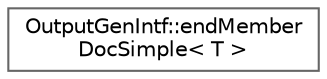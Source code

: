 digraph "Graphical Class Hierarchy"
{
 // INTERACTIVE_SVG=YES
 // LATEX_PDF_SIZE
  bgcolor="transparent";
  edge [fontname=Helvetica,fontsize=10,labelfontname=Helvetica,labelfontsize=10];
  node [fontname=Helvetica,fontsize=10,shape=box,height=0.2,width=0.4];
  rankdir="LR";
  Node0 [label="OutputGenIntf::endMember\lDocSimple\< T \>",height=0.2,width=0.4,color="grey40", fillcolor="white", style="filled",URL="$da/d52/struct_output_gen_intf_1_1end_member_doc_simple.html",tooltip=" "];
}

